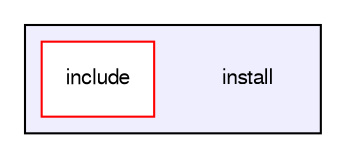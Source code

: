digraph G {
  compound=true
  node [ fontsize="10", fontname="FreeSans"];
  edge [ labelfontsize="10", labelfontname="FreeSans"];
  subgraph clusterdir_e3a4aa6ae53c85312025264fe419cff9 {
    graph [ bgcolor="#eeeeff", pencolor="black", label="" URL="dir_e3a4aa6ae53c85312025264fe419cff9.html"];
    dir_e3a4aa6ae53c85312025264fe419cff9 [shape=plaintext label="install"];
    dir_5c761713bf5d0875d267b95dac50e2aa [shape=box label="include" color="red" fillcolor="white" style="filled" URL="dir_5c761713bf5d0875d267b95dac50e2aa.html"];
  }
}
